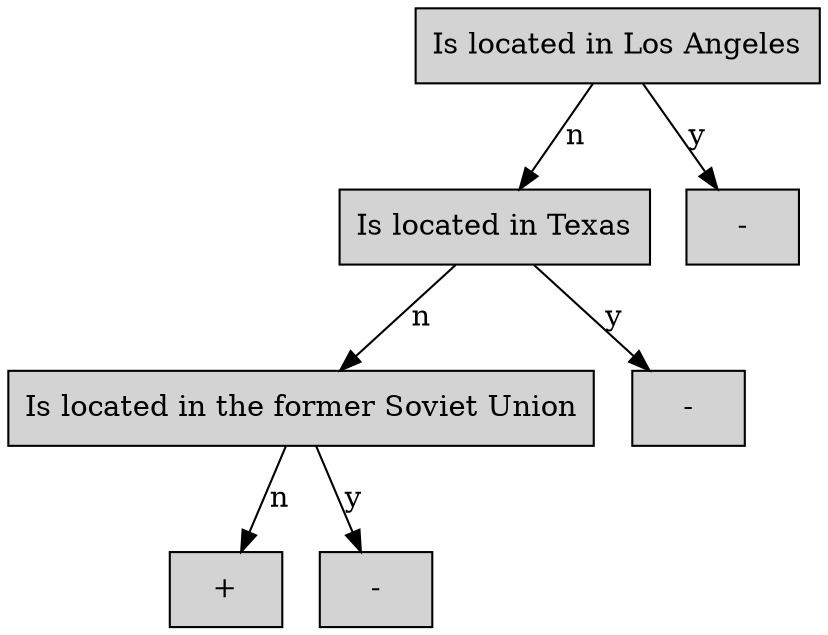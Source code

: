 digraph Tree{
 graph [compound=true];
n0 [shape=box, style="filled", label="Is located in Los Angeles"];
n0 -> n1 [label="n"];
n1 [shape=box, style="filled", label="Is located in Texas"];
n1 -> n3 [label="n"];
n3 [shape=box, style="filled", label="Is located in the former Soviet Union"];
n3 -> n4 [label="n"];
n4 [shape=box, style="filled", label="+
"];
n3 -> n5 [label="y"];
n5 [shape=box, style="filled", label="-
"];
n1 -> n7 [label="y"];
n7 [shape=box, style="filled", label="-
"];
n0 -> n8 [label="y"];
n8 [shape=box, style="filled", label="-
"];
}